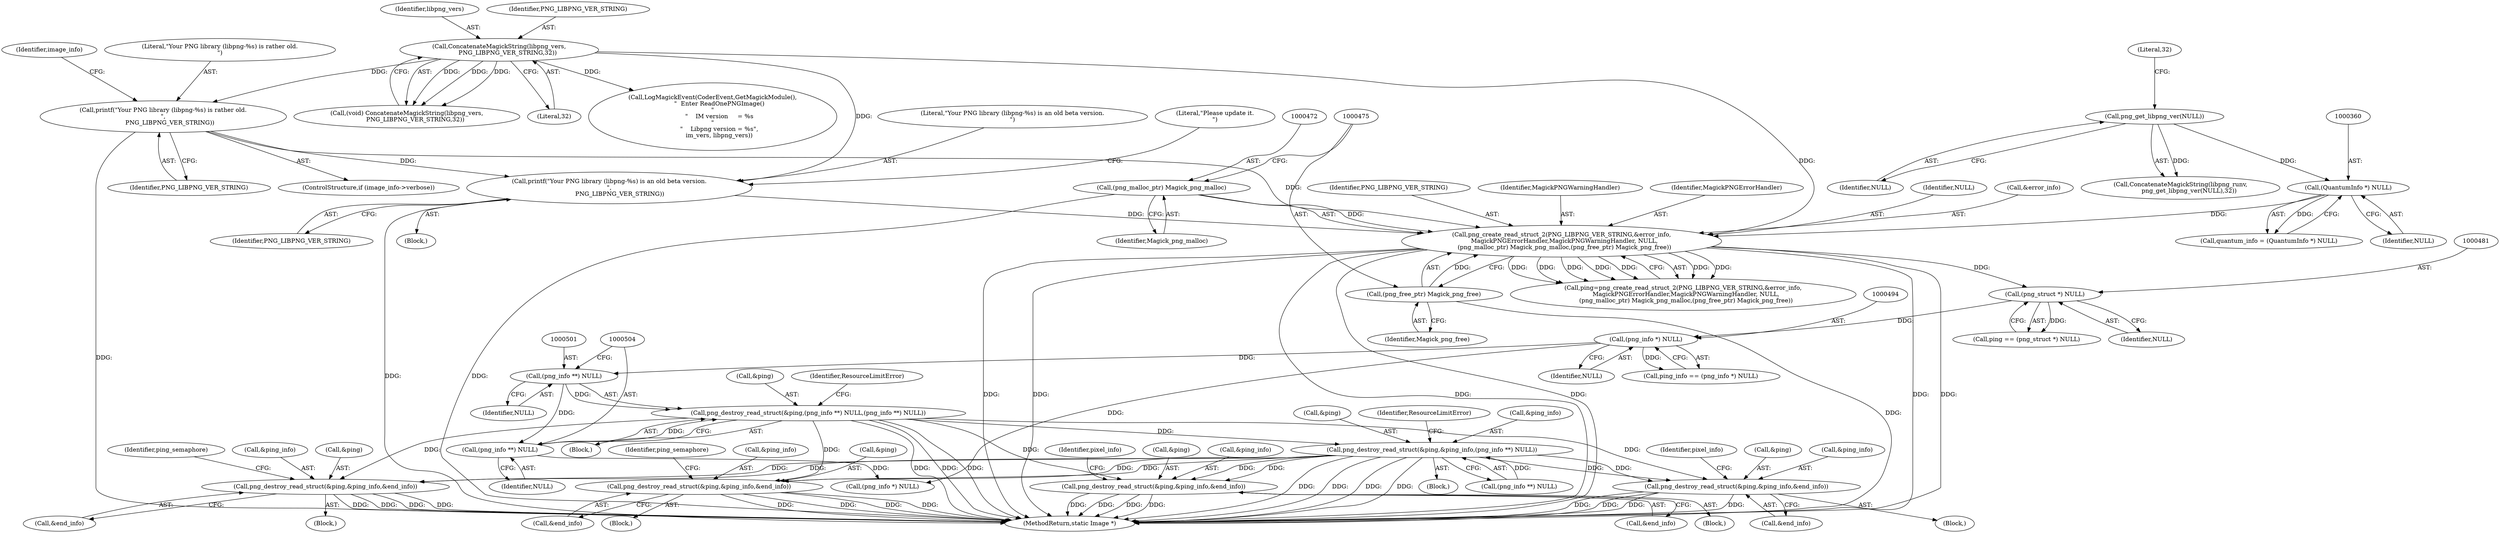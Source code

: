 digraph "0_ImageMagick_8ca35831e91c3db8c6d281d09b605001003bec08@API" {
"1000497" [label="(Call,png_destroy_read_struct(&ping,(png_info **) NULL,(png_info **) NULL))"];
"1000500" [label="(Call,(png_info **) NULL)"];
"1000493" [label="(Call,(png_info *) NULL)"];
"1000480" [label="(Call,(png_struct *) NULL)"];
"1000464" [label="(Call,png_create_read_struct_2(PNG_LIBPNG_VER_STRING,&error_info,\n   MagickPNGErrorHandler,MagickPNGWarningHandler, NULL,\n   (png_malloc_ptr) Magick_png_malloc,(png_free_ptr) Magick_png_free))"];
"1000257" [label="(Call,ConcatenateMagickString(libpng_vers,\n         PNG_LIBPNG_VER_STRING,32))"];
"1000352" [label="(Call,printf(\"Your PNG library (libpng-%s) is an old beta version.\n\",\n           PNG_LIBPNG_VER_STRING))"];
"1000344" [label="(Call,printf(\"Your PNG library (libpng-%s) is rather old.\n\",\n       PNG_LIBPNG_VER_STRING))"];
"1000359" [label="(Call,(QuantumInfo *) NULL)"];
"1000269" [label="(Call,png_get_libpng_ver(NULL))"];
"1000471" [label="(Call,(png_malloc_ptr) Magick_png_malloc)"];
"1000474" [label="(Call,(png_free_ptr) Magick_png_free)"];
"1000503" [label="(Call,(png_info **) NULL)"];
"1000520" [label="(Call,png_destroy_read_struct(&ping,&ping_info,(png_info **) NULL))"];
"1000543" [label="(Call,png_destroy_read_struct(&ping,&ping_info,&end_info))"];
"1003173" [label="(Call,png_destroy_read_struct(&ping,&ping_info,&end_info))"];
"1004160" [label="(Call,png_destroy_read_struct(&ping,&ping_info,&end_info))"];
"1005467" [label="(Call,png_destroy_read_struct(&ping,&ping_info,&end_info))"];
"1000354" [label="(Identifier,PNG_LIBPNG_VER_STRING)"];
"1000502" [label="(Identifier,NULL)"];
"1005492" [label="(MethodReturn,static Image *)"];
"1000359" [label="(Call,(QuantumInfo *) NULL)"];
"1000470" [label="(Identifier,NULL)"];
"1000478" [label="(Call,ping == (png_struct *) NULL)"];
"1000267" [label="(Call,ConcatenateMagickString(libpng_runv,\n         png_get_libpng_ver(NULL),32))"];
"1005472" [label="(Call,&end_info)"];
"1004160" [label="(Call,png_destroy_read_struct(&ping,&ping_info,&end_info))"];
"1003173" [label="(Call,png_destroy_read_struct(&ping,&ping_info,&end_info))"];
"1000466" [label="(Call,&error_info)"];
"1000258" [label="(Identifier,libpng_vers)"];
"1003178" [label="(Call,&end_info)"];
"1000346" [label="(Identifier,PNG_LIBPNG_VER_STRING)"];
"1000548" [label="(Call,&end_info)"];
"1005470" [label="(Call,&ping_info)"];
"1000500" [label="(Call,(png_info **) NULL)"];
"1000495" [label="(Identifier,NULL)"];
"1000340" [label="(ControlStructure,if (image_info->verbose))"];
"1005467" [label="(Call,png_destroy_read_struct(&ping,&ping_info,&end_info))"];
"1000357" [label="(Call,quantum_info = (QuantumInfo *) NULL)"];
"1000464" [label="(Call,png_create_read_struct_2(PNG_LIBPNG_VER_STRING,&error_info,\n   MagickPNGErrorHandler,MagickPNGWarningHandler, NULL,\n   (png_malloc_ptr) Magick_png_malloc,(png_free_ptr) Magick_png_free))"];
"1000353" [label="(Literal,\"Your PNG library (libpng-%s) is an old beta version.\n\")"];
"1000349" [label="(Identifier,image_info)"];
"1000356" [label="(Literal,\"Please update it.\n\")"];
"1004168" [label="(Identifier,pixel_info)"];
"1000473" [label="(Identifier,Magick_png_malloc)"];
"1000270" [label="(Identifier,NULL)"];
"1004161" [label="(Call,&ping)"];
"1000520" [label="(Call,png_destroy_read_struct(&ping,&ping_info,(png_info **) NULL))"];
"1000516" [label="(Call,(png_info *) NULL)"];
"1000476" [label="(Identifier,Magick_png_free)"];
"1000519" [label="(Block,)"];
"1005475" [label="(Identifier,pixel_info)"];
"1000465" [label="(Identifier,PNG_LIBPNG_VER_STRING)"];
"1000469" [label="(Identifier,MagickPNGWarningHandler)"];
"1000344" [label="(Call,printf(\"Your PNG library (libpng-%s) is rather old.\n\",\n       PNG_LIBPNG_VER_STRING))"];
"1004165" [label="(Call,&end_info)"];
"1000255" [label="(Call,(void) ConcatenateMagickString(libpng_vers,\n         PNG_LIBPNG_VER_STRING,32))"];
"1000551" [label="(Identifier,ping_semaphore)"];
"1000480" [label="(Call,(png_struct *) NULL)"];
"1004159" [label="(Block,)"];
"1000260" [label="(Literal,32)"];
"1000269" [label="(Call,png_get_libpng_ver(NULL))"];
"1000482" [label="(Identifier,NULL)"];
"1000498" [label="(Call,&ping)"];
"1000505" [label="(Identifier,NULL)"];
"1000352" [label="(Call,printf(\"Your PNG library (libpng-%s) is an old beta version.\n\",\n           PNG_LIBPNG_VER_STRING))"];
"1000345" [label="(Literal,\"Your PNG library (libpng-%s) is rather old.\n\")"];
"1000361" [label="(Identifier,NULL)"];
"1000351" [label="(Block,)"];
"1000503" [label="(Call,(png_info **) NULL)"];
"1000474" [label="(Call,(png_free_ptr) Magick_png_free)"];
"1000493" [label="(Call,(png_info *) NULL)"];
"1000497" [label="(Call,png_destroy_read_struct(&ping,(png_info **) NULL,(png_info **) NULL))"];
"1000271" [label="(Literal,32)"];
"1003174" [label="(Call,&ping)"];
"1000462" [label="(Call,ping=png_create_read_struct_2(PNG_LIBPNG_VER_STRING,&error_info,\n   MagickPNGErrorHandler,MagickPNGWarningHandler, NULL,\n   (png_malloc_ptr) Magick_png_malloc,(png_free_ptr) Magick_png_free))"];
"1000540" [label="(Block,)"];
"1000294" [label="(Call,LogMagickEvent(CoderEvent,GetMagickModule(),\n       \"  Enter ReadOnePNGImage()\n\"\n       \"    IM version     = %s\n\"\n       \"    Libpng version = %s\",\n       im_vers, libpng_vers))"];
"1000259" [label="(Identifier,PNG_LIBPNG_VER_STRING)"];
"1000257" [label="(Call,ConcatenateMagickString(libpng_vers,\n         PNG_LIBPNG_VER_STRING,32))"];
"1000525" [label="(Call,(png_info **) NULL)"];
"1003181" [label="(Identifier,ping_semaphore)"];
"1000491" [label="(Call,ping_info == (png_info *) NULL)"];
"1000471" [label="(Call,(png_malloc_ptr) Magick_png_malloc)"];
"1000178" [label="(Block,)"];
"1000507" [label="(Identifier,ResourceLimitError)"];
"1000496" [label="(Block,)"];
"1000521" [label="(Call,&ping)"];
"1003176" [label="(Call,&ping_info)"];
"1004163" [label="(Call,&ping_info)"];
"1000529" [label="(Identifier,ResourceLimitError)"];
"1000468" [label="(Identifier,MagickPNGErrorHandler)"];
"1000543" [label="(Call,png_destroy_read_struct(&ping,&ping_info,&end_info))"];
"1000546" [label="(Call,&ping_info)"];
"1003122" [label="(Block,)"];
"1000523" [label="(Call,&ping_info)"];
"1000544" [label="(Call,&ping)"];
"1005468" [label="(Call,&ping)"];
"1000497" -> "1000496"  [label="AST: "];
"1000497" -> "1000503"  [label="CFG: "];
"1000498" -> "1000497"  [label="AST: "];
"1000500" -> "1000497"  [label="AST: "];
"1000503" -> "1000497"  [label="AST: "];
"1000507" -> "1000497"  [label="CFG: "];
"1000497" -> "1005492"  [label="DDG: "];
"1000497" -> "1005492"  [label="DDG: "];
"1000497" -> "1005492"  [label="DDG: "];
"1000500" -> "1000497"  [label="DDG: "];
"1000503" -> "1000497"  [label="DDG: "];
"1000497" -> "1000520"  [label="DDG: "];
"1000497" -> "1000543"  [label="DDG: "];
"1000497" -> "1003173"  [label="DDG: "];
"1000497" -> "1004160"  [label="DDG: "];
"1000497" -> "1005467"  [label="DDG: "];
"1000500" -> "1000502"  [label="CFG: "];
"1000501" -> "1000500"  [label="AST: "];
"1000502" -> "1000500"  [label="AST: "];
"1000504" -> "1000500"  [label="CFG: "];
"1000493" -> "1000500"  [label="DDG: "];
"1000500" -> "1000503"  [label="DDG: "];
"1000493" -> "1000491"  [label="AST: "];
"1000493" -> "1000495"  [label="CFG: "];
"1000494" -> "1000493"  [label="AST: "];
"1000495" -> "1000493"  [label="AST: "];
"1000491" -> "1000493"  [label="CFG: "];
"1000493" -> "1000491"  [label="DDG: "];
"1000480" -> "1000493"  [label="DDG: "];
"1000493" -> "1000516"  [label="DDG: "];
"1000480" -> "1000478"  [label="AST: "];
"1000480" -> "1000482"  [label="CFG: "];
"1000481" -> "1000480"  [label="AST: "];
"1000482" -> "1000480"  [label="AST: "];
"1000478" -> "1000480"  [label="CFG: "];
"1000480" -> "1000478"  [label="DDG: "];
"1000464" -> "1000480"  [label="DDG: "];
"1000464" -> "1000462"  [label="AST: "];
"1000464" -> "1000474"  [label="CFG: "];
"1000465" -> "1000464"  [label="AST: "];
"1000466" -> "1000464"  [label="AST: "];
"1000468" -> "1000464"  [label="AST: "];
"1000469" -> "1000464"  [label="AST: "];
"1000470" -> "1000464"  [label="AST: "];
"1000471" -> "1000464"  [label="AST: "];
"1000474" -> "1000464"  [label="AST: "];
"1000462" -> "1000464"  [label="CFG: "];
"1000464" -> "1005492"  [label="DDG: "];
"1000464" -> "1005492"  [label="DDG: "];
"1000464" -> "1005492"  [label="DDG: "];
"1000464" -> "1005492"  [label="DDG: "];
"1000464" -> "1005492"  [label="DDG: "];
"1000464" -> "1005492"  [label="DDG: "];
"1000464" -> "1000462"  [label="DDG: "];
"1000464" -> "1000462"  [label="DDG: "];
"1000464" -> "1000462"  [label="DDG: "];
"1000464" -> "1000462"  [label="DDG: "];
"1000464" -> "1000462"  [label="DDG: "];
"1000464" -> "1000462"  [label="DDG: "];
"1000464" -> "1000462"  [label="DDG: "];
"1000257" -> "1000464"  [label="DDG: "];
"1000352" -> "1000464"  [label="DDG: "];
"1000344" -> "1000464"  [label="DDG: "];
"1000359" -> "1000464"  [label="DDG: "];
"1000471" -> "1000464"  [label="DDG: "];
"1000474" -> "1000464"  [label="DDG: "];
"1000257" -> "1000255"  [label="AST: "];
"1000257" -> "1000260"  [label="CFG: "];
"1000258" -> "1000257"  [label="AST: "];
"1000259" -> "1000257"  [label="AST: "];
"1000260" -> "1000257"  [label="AST: "];
"1000255" -> "1000257"  [label="CFG: "];
"1000257" -> "1000255"  [label="DDG: "];
"1000257" -> "1000255"  [label="DDG: "];
"1000257" -> "1000255"  [label="DDG: "];
"1000257" -> "1000294"  [label="DDG: "];
"1000257" -> "1000344"  [label="DDG: "];
"1000257" -> "1000352"  [label="DDG: "];
"1000352" -> "1000351"  [label="AST: "];
"1000352" -> "1000354"  [label="CFG: "];
"1000353" -> "1000352"  [label="AST: "];
"1000354" -> "1000352"  [label="AST: "];
"1000356" -> "1000352"  [label="CFG: "];
"1000352" -> "1005492"  [label="DDG: "];
"1000344" -> "1000352"  [label="DDG: "];
"1000344" -> "1000340"  [label="AST: "];
"1000344" -> "1000346"  [label="CFG: "];
"1000345" -> "1000344"  [label="AST: "];
"1000346" -> "1000344"  [label="AST: "];
"1000349" -> "1000344"  [label="CFG: "];
"1000344" -> "1005492"  [label="DDG: "];
"1000359" -> "1000357"  [label="AST: "];
"1000359" -> "1000361"  [label="CFG: "];
"1000360" -> "1000359"  [label="AST: "];
"1000361" -> "1000359"  [label="AST: "];
"1000357" -> "1000359"  [label="CFG: "];
"1000359" -> "1000357"  [label="DDG: "];
"1000269" -> "1000359"  [label="DDG: "];
"1000269" -> "1000267"  [label="AST: "];
"1000269" -> "1000270"  [label="CFG: "];
"1000270" -> "1000269"  [label="AST: "];
"1000271" -> "1000269"  [label="CFG: "];
"1000269" -> "1000267"  [label="DDG: "];
"1000471" -> "1000473"  [label="CFG: "];
"1000472" -> "1000471"  [label="AST: "];
"1000473" -> "1000471"  [label="AST: "];
"1000475" -> "1000471"  [label="CFG: "];
"1000471" -> "1005492"  [label="DDG: "];
"1000474" -> "1000476"  [label="CFG: "];
"1000475" -> "1000474"  [label="AST: "];
"1000476" -> "1000474"  [label="AST: "];
"1000474" -> "1005492"  [label="DDG: "];
"1000503" -> "1000505"  [label="CFG: "];
"1000504" -> "1000503"  [label="AST: "];
"1000505" -> "1000503"  [label="AST: "];
"1000503" -> "1000516"  [label="DDG: "];
"1000520" -> "1000519"  [label="AST: "];
"1000520" -> "1000525"  [label="CFG: "];
"1000521" -> "1000520"  [label="AST: "];
"1000523" -> "1000520"  [label="AST: "];
"1000525" -> "1000520"  [label="AST: "];
"1000529" -> "1000520"  [label="CFG: "];
"1000520" -> "1005492"  [label="DDG: "];
"1000520" -> "1005492"  [label="DDG: "];
"1000520" -> "1005492"  [label="DDG: "];
"1000520" -> "1005492"  [label="DDG: "];
"1000525" -> "1000520"  [label="DDG: "];
"1000520" -> "1000543"  [label="DDG: "];
"1000520" -> "1000543"  [label="DDG: "];
"1000520" -> "1003173"  [label="DDG: "];
"1000520" -> "1003173"  [label="DDG: "];
"1000520" -> "1004160"  [label="DDG: "];
"1000520" -> "1004160"  [label="DDG: "];
"1000520" -> "1005467"  [label="DDG: "];
"1000520" -> "1005467"  [label="DDG: "];
"1000543" -> "1000540"  [label="AST: "];
"1000543" -> "1000548"  [label="CFG: "];
"1000544" -> "1000543"  [label="AST: "];
"1000546" -> "1000543"  [label="AST: "];
"1000548" -> "1000543"  [label="AST: "];
"1000551" -> "1000543"  [label="CFG: "];
"1000543" -> "1005492"  [label="DDG: "];
"1000543" -> "1005492"  [label="DDG: "];
"1000543" -> "1005492"  [label="DDG: "];
"1000543" -> "1005492"  [label="DDG: "];
"1003173" -> "1003122"  [label="AST: "];
"1003173" -> "1003178"  [label="CFG: "];
"1003174" -> "1003173"  [label="AST: "];
"1003176" -> "1003173"  [label="AST: "];
"1003178" -> "1003173"  [label="AST: "];
"1003181" -> "1003173"  [label="CFG: "];
"1003173" -> "1005492"  [label="DDG: "];
"1003173" -> "1005492"  [label="DDG: "];
"1003173" -> "1005492"  [label="DDG: "];
"1003173" -> "1005492"  [label="DDG: "];
"1004160" -> "1004159"  [label="AST: "];
"1004160" -> "1004165"  [label="CFG: "];
"1004161" -> "1004160"  [label="AST: "];
"1004163" -> "1004160"  [label="AST: "];
"1004165" -> "1004160"  [label="AST: "];
"1004168" -> "1004160"  [label="CFG: "];
"1004160" -> "1005492"  [label="DDG: "];
"1004160" -> "1005492"  [label="DDG: "];
"1004160" -> "1005492"  [label="DDG: "];
"1004160" -> "1005492"  [label="DDG: "];
"1005467" -> "1000178"  [label="AST: "];
"1005467" -> "1005472"  [label="CFG: "];
"1005468" -> "1005467"  [label="AST: "];
"1005470" -> "1005467"  [label="AST: "];
"1005472" -> "1005467"  [label="AST: "];
"1005475" -> "1005467"  [label="CFG: "];
"1005467" -> "1005492"  [label="DDG: "];
"1005467" -> "1005492"  [label="DDG: "];
"1005467" -> "1005492"  [label="DDG: "];
"1005467" -> "1005492"  [label="DDG: "];
}
